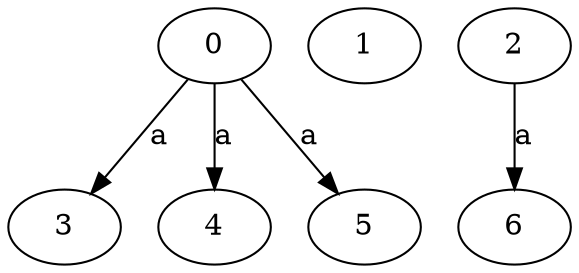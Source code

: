 strict digraph  {
0;
3;
1;
4;
5;
2;
6;
0 -> 3  [label=a];
0 -> 4  [label=a];
0 -> 5  [label=a];
2 -> 6  [label=a];
}
